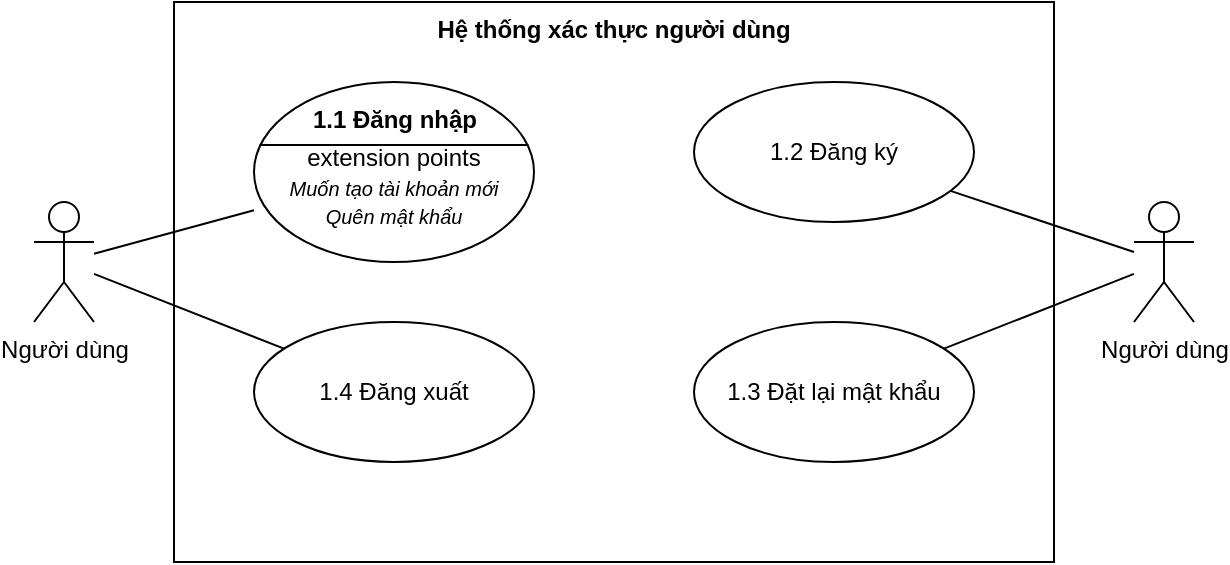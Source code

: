 <mxfile version="28.2.4">
  <diagram name="Trang-1" id="ZixTTmYuPgNQrSr1UG-I">
    <mxGraphModel dx="1218" dy="724" grid="1" gridSize="10" guides="1" tooltips="1" connect="1" arrows="1" fold="1" page="1" pageScale="1" pageWidth="827" pageHeight="1169" math="0" shadow="0">
      <root>
        <mxCell id="0" />
        <mxCell id="1" parent="0" />
        <mxCell id="MKHYLbxzF3DMMVLDCQQK-1" value="Người dùng" style="shape=umlActor;verticalLabelPosition=bottom;verticalAlign=top;html=1;outlineConnect=0;" vertex="1" parent="1">
          <mxGeometry x="130" y="180" width="30" height="60" as="geometry" />
        </mxCell>
        <mxCell id="MKHYLbxzF3DMMVLDCQQK-2" value="Hệ thống xác thực người dùng" style="shape=rect;html=1;verticalAlign=top;fontStyle=1;whiteSpace=wrap;align=center;" vertex="1" parent="1">
          <mxGeometry x="200" y="80" width="440" height="280" as="geometry" />
        </mxCell>
        <mxCell id="MKHYLbxzF3DMMVLDCQQK-3" value="&lt;br&gt;extension points&lt;br&gt;&lt;i&gt;&lt;font style=&quot;font-size: 10px;&quot;&gt;Muốn tạo tài khoản mới&lt;/font&gt;&lt;/i&gt;&lt;div&gt;&lt;i&gt;&lt;font style=&quot;font-size: 10px;&quot;&gt;Quên mật khẩu&lt;/font&gt;&lt;/i&gt;&lt;/div&gt;" style="html=1;shape=mxgraph.sysml.useCaseExtPt;whiteSpace=wrap;align=center;" vertex="1" parent="1">
          <mxGeometry x="240" y="120" width="140" height="90" as="geometry" />
        </mxCell>
        <mxCell id="MKHYLbxzF3DMMVLDCQQK-4" value="1.1 Đăng nhập" style="resizable=0;html=1;verticalAlign=middle;align=center;labelBackgroundColor=none;fontStyle=1;" connectable="0" vertex="1" parent="MKHYLbxzF3DMMVLDCQQK-3">
          <mxGeometry x="70" y="19.125" as="geometry" />
        </mxCell>
        <mxCell id="MKHYLbxzF3DMMVLDCQQK-5" value="1.2 Đăng ký" style="ellipse;whiteSpace=wrap;html=1;" vertex="1" parent="1">
          <mxGeometry x="460" y="120" width="140" height="70" as="geometry" />
        </mxCell>
        <mxCell id="MKHYLbxzF3DMMVLDCQQK-6" value="1.3 Đặt lại mật khẩu" style="ellipse;whiteSpace=wrap;html=1;" vertex="1" parent="1">
          <mxGeometry x="460" y="240" width="140" height="70" as="geometry" />
        </mxCell>
        <mxCell id="MKHYLbxzF3DMMVLDCQQK-7" value="1.4 Đăng xuất" style="ellipse;whiteSpace=wrap;html=1;" vertex="1" parent="1">
          <mxGeometry x="240" y="240" width="140" height="70" as="geometry" />
        </mxCell>
        <mxCell id="MKHYLbxzF3DMMVLDCQQK-8" value="" style="edgeStyle=none;html=1;endArrow=none;verticalAlign=bottom;rounded=0;" edge="1" parent="1" source="MKHYLbxzF3DMMVLDCQQK-1" target="MKHYLbxzF3DMMVLDCQQK-3">
          <mxGeometry width="160" relative="1" as="geometry">
            <mxPoint x="270" y="210" as="sourcePoint" />
            <mxPoint x="430" y="210" as="targetPoint" />
          </mxGeometry>
        </mxCell>
        <mxCell id="MKHYLbxzF3DMMVLDCQQK-9" value="" style="edgeStyle=none;html=1;endArrow=none;verticalAlign=bottom;rounded=0;" edge="1" parent="1" source="MKHYLbxzF3DMMVLDCQQK-1" target="MKHYLbxzF3DMMVLDCQQK-7">
          <mxGeometry width="160" relative="1" as="geometry">
            <mxPoint x="170" y="197" as="sourcePoint" />
            <mxPoint x="250" y="180" as="targetPoint" />
          </mxGeometry>
        </mxCell>
        <mxCell id="MKHYLbxzF3DMMVLDCQQK-12" value="Người dùng" style="shape=umlActor;verticalLabelPosition=bottom;verticalAlign=top;html=1;outlineConnect=0;" vertex="1" parent="1">
          <mxGeometry x="680" y="180" width="30" height="60" as="geometry" />
        </mxCell>
        <mxCell id="MKHYLbxzF3DMMVLDCQQK-13" value="" style="edgeStyle=none;html=1;endArrow=none;verticalAlign=bottom;rounded=0;" edge="1" parent="1" source="MKHYLbxzF3DMMVLDCQQK-12" target="MKHYLbxzF3DMMVLDCQQK-5">
          <mxGeometry width="160" relative="1" as="geometry">
            <mxPoint x="170" y="216" as="sourcePoint" />
            <mxPoint x="250" y="194" as="targetPoint" />
          </mxGeometry>
        </mxCell>
        <mxCell id="MKHYLbxzF3DMMVLDCQQK-14" value="" style="edgeStyle=none;html=1;endArrow=none;verticalAlign=bottom;rounded=0;" edge="1" parent="1" source="MKHYLbxzF3DMMVLDCQQK-12" target="MKHYLbxzF3DMMVLDCQQK-6">
          <mxGeometry width="160" relative="1" as="geometry">
            <mxPoint x="690" y="215" as="sourcePoint" />
            <mxPoint x="598" y="184" as="targetPoint" />
          </mxGeometry>
        </mxCell>
      </root>
    </mxGraphModel>
  </diagram>
</mxfile>
